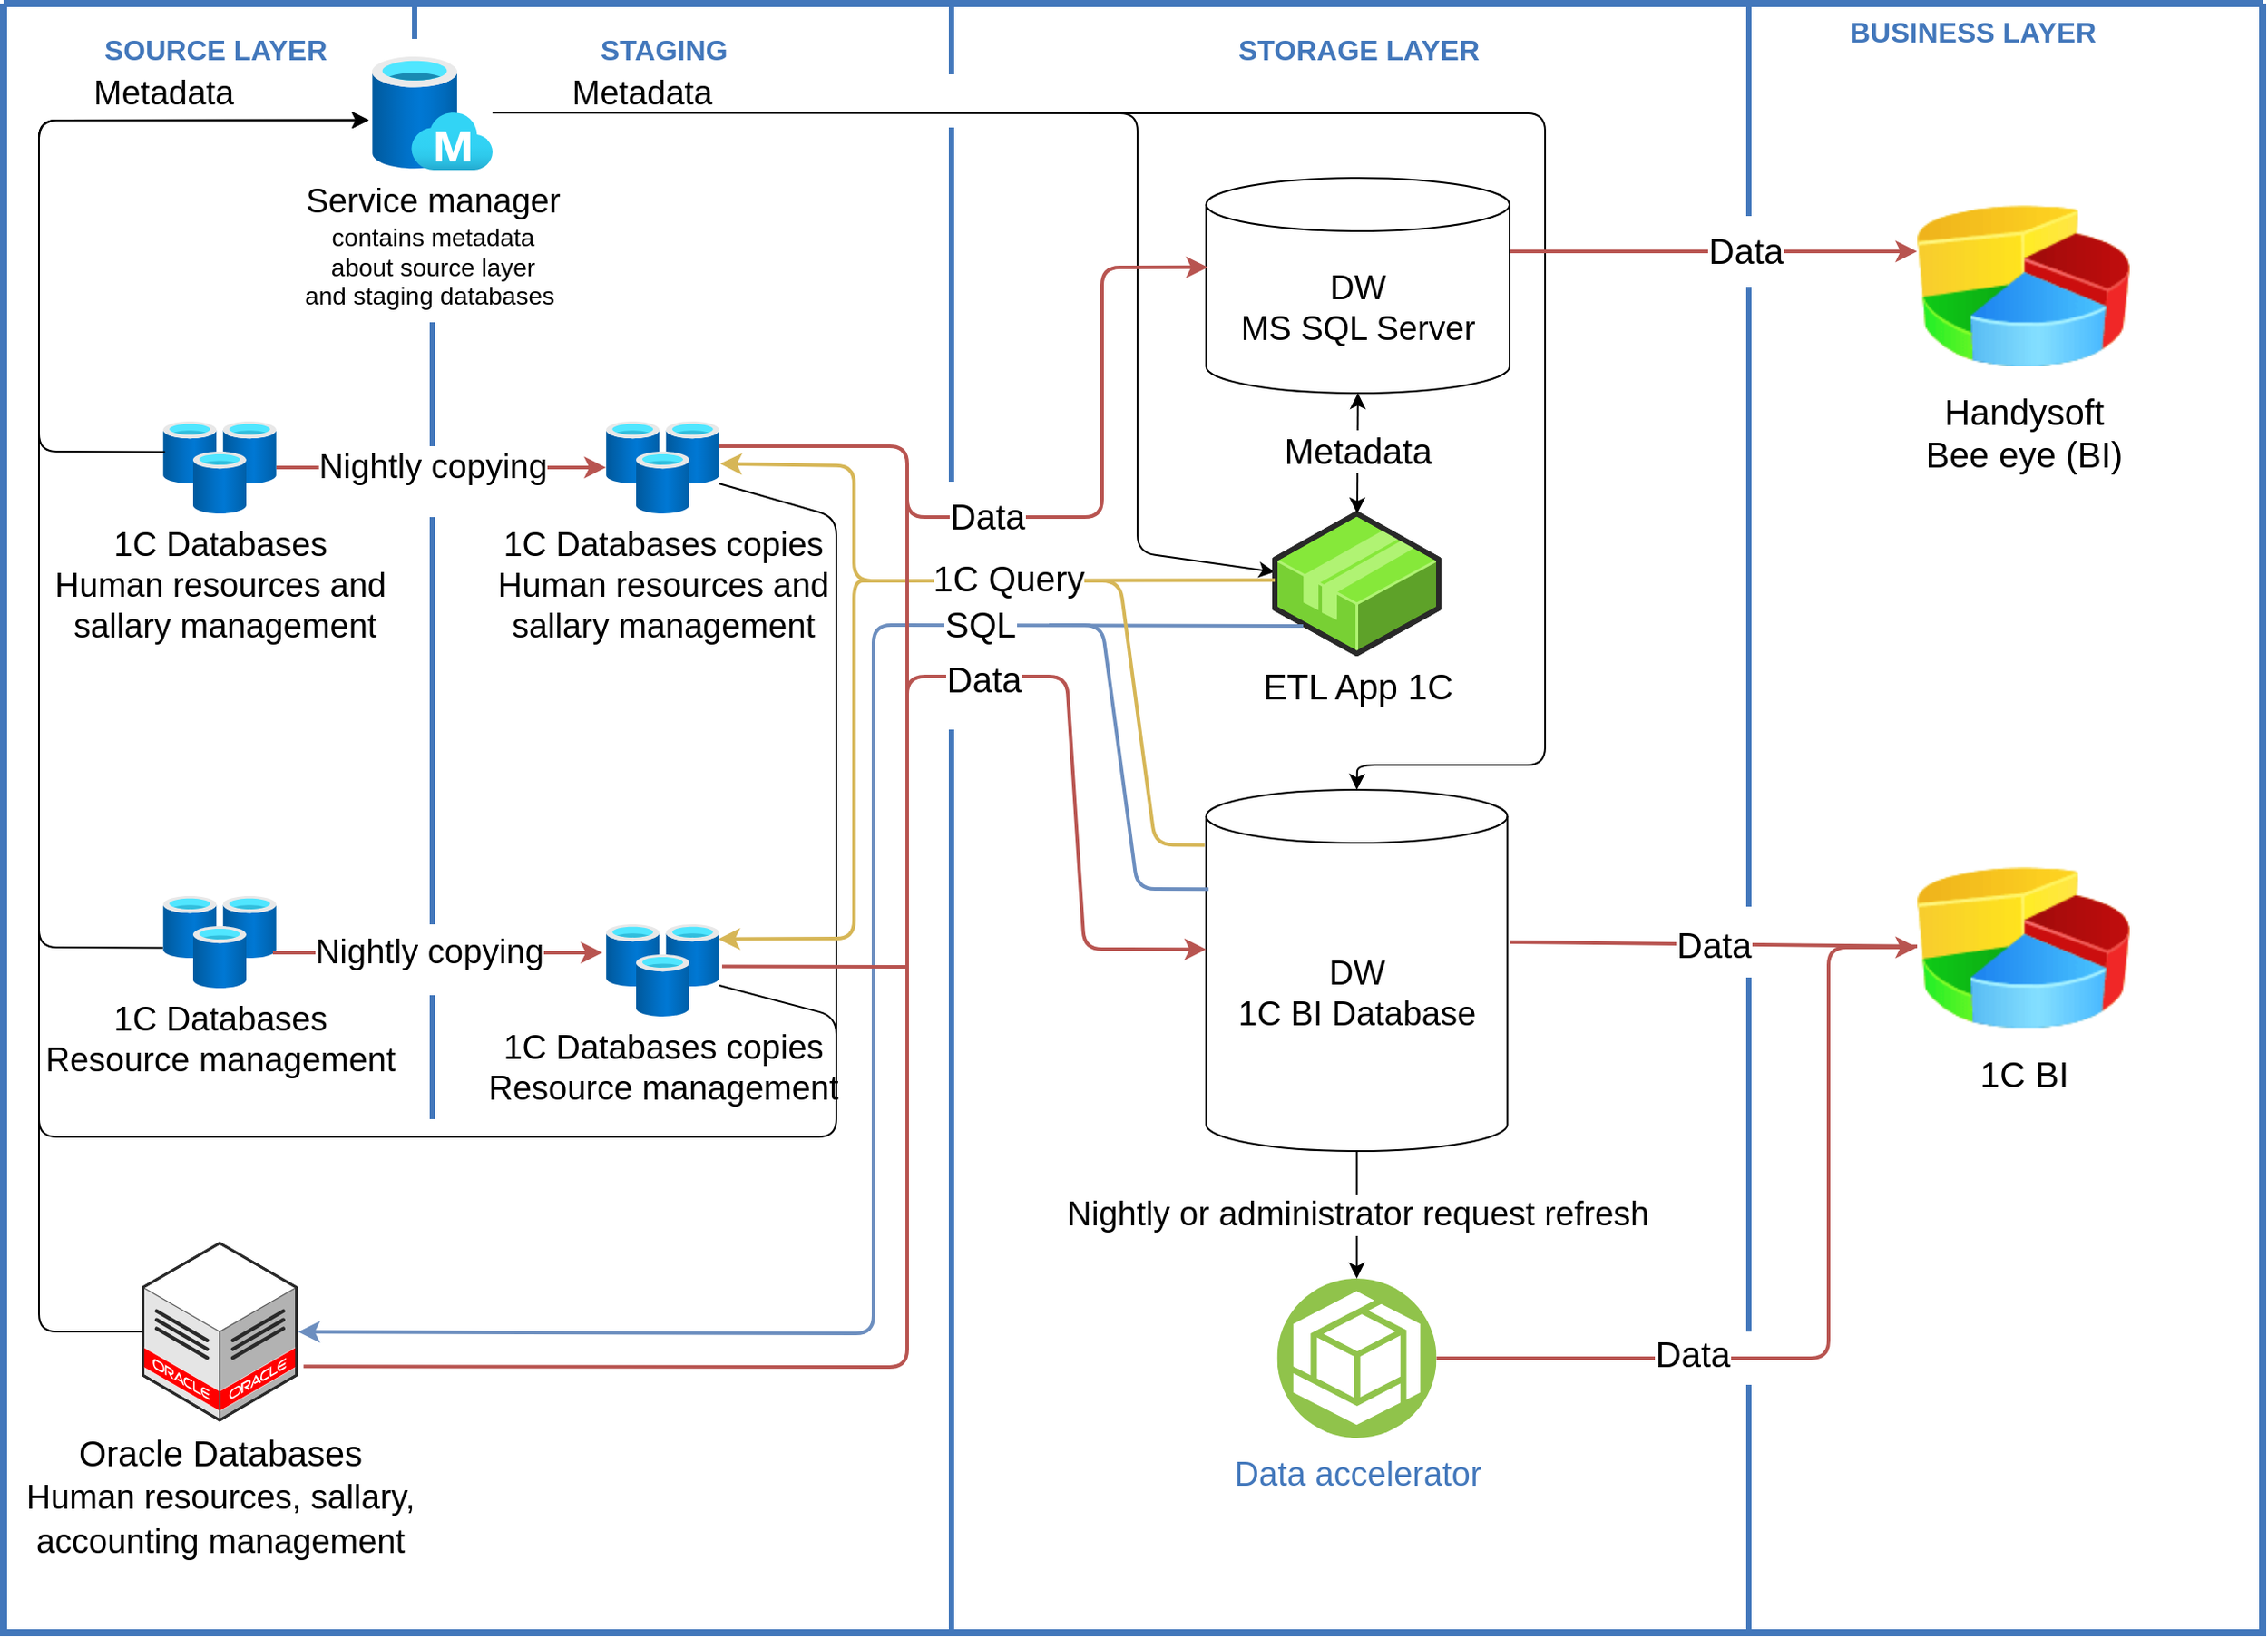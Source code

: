 <mxfile version="14.4.2" type="device"><diagram id="2f404044-711c-603c-8f00-f6bb4c023d3c" name="Page-1"><mxGraphModel dx="1583" dy="933" grid="1" gridSize="10" guides="1" tooltips="1" connect="1" arrows="1" fold="1" page="1" pageScale="1" pageWidth="827" pageHeight="1169" background="#ffffff" math="0" shadow="0"><root><mxCell id="0"/><mxCell id="1" parent="0"/><mxCell id="63" value="" style="swimlane;shadow=0;strokeColor=#4277BB;fillColor=#ffffff;fontColor=#4277BB;align=right;startSize=0;collapsible=0;strokeWidth=4;fontSize=20;" parent="1" vertex="1"><mxGeometry x="190" y="160" width="1275" height="920" as="geometry"/></mxCell><mxCell id="242" style="edgeStyle=elbowEdgeStyle;rounded=0;elbow=vertical;html=1;exitX=0;exitY=0.5;entryX=0;entryY=0.5;labelBackgroundColor=#ffffff;startArrow=classic;startFill=1;startSize=4;endArrow=none;endFill=0;endSize=4;jettySize=auto;orthogonalLoop=1;strokeColor=#4277BB;strokeWidth=2;fontSize=12;fontColor=#4277BB;" parent="63" edge="1"><mxGeometry relative="1" as="geometry"><mxPoint x="219.429" y="690" as="sourcePoint"/><mxPoint x="219.429" y="690" as="targetPoint"/></mxGeometry></mxCell><mxCell id="102" value="STORAGE LAYER" style="text;html=1;align=left;verticalAlign=top;fontColor=#4277BB;shadow=0;dashed=0;strokeColor=none;fillColor=none;labelBackgroundColor=none;fontStyle=1;fontSize=16;spacingLeft=5;" parent="63" vertex="1"><mxGeometry x="690" y="9.5" width="130" height="30" as="geometry"/></mxCell><mxCell id="106" value="" style="line;strokeWidth=3;direction=south;html=1;shadow=0;labelBackgroundColor=none;fillColor=none;gradientColor=none;fontSize=12;fontColor=#4277BB;align=right;strokeColor=#4277BB;" parent="63" vertex="1"><mxGeometry x="980" width="10" height="120" as="geometry"/></mxCell><mxCell id="108" value="BUSINESS LAYER" style="text;html=1;align=left;verticalAlign=top;fontColor=#4277BB;shadow=0;dashed=0;strokeColor=none;fillColor=none;labelBackgroundColor=none;fontStyle=1;fontSize=16;spacingLeft=5;" parent="63" vertex="1"><mxGeometry x="1035" width="210" height="30" as="geometry"/></mxCell><mxCell id="307" value="" style="line;strokeWidth=3;direction=south;html=1;shadow=0;labelBackgroundColor=none;fillColor=none;gradientColor=none;fontSize=12;fontColor=#4277BB;align=right;strokeColor=#4277BB;" parent="63" vertex="1"><mxGeometry x="237" y="180" width="10" height="70" as="geometry"/></mxCell><mxCell id="331" value="" style="line;strokeWidth=3;direction=south;html=1;shadow=0;labelBackgroundColor=none;fillColor=none;gradientColor=none;fontSize=12;fontColor=#4277BB;align=right;strokeColor=#4277BB;" parent="63" vertex="1"><mxGeometry x="980" y="160" width="10" height="350" as="geometry"/></mxCell><mxCell id="347" value="" style="line;strokeWidth=3;direction=south;html=1;shadow=0;labelBackgroundColor=none;fillColor=none;gradientColor=none;fontSize=12;fontColor=#4277BB;align=right;strokeColor=#4277BB;" parent="63" vertex="1"><mxGeometry x="237" y="290" width="10" height="230" as="geometry"/></mxCell><mxCell id="348" value="" style="line;strokeWidth=3;direction=south;html=1;shadow=0;labelBackgroundColor=none;fillColor=none;gradientColor=none;fontSize=12;fontColor=#4277BB;align=right;strokeColor=#4277BB;" parent="63" vertex="1"><mxGeometry x="237" y="560" width="10" height="70" as="geometry"/></mxCell><mxCell id="cIOe4ZlF1s1bbfk5iJtt-434" value="&lt;font style=&quot;font-size: 19px&quot;&gt;1С Databases&lt;br&gt;Human resources and&lt;br&gt;&amp;nbsp;sallary management&lt;/font&gt;" style="aspect=fixed;html=1;points=[];align=center;image;fontSize=12;image=img/lib/azure2/databases/Cache_Redis.svg;" vertex="1" parent="63"><mxGeometry x="90" y="236" width="64" height="52" as="geometry"/></mxCell><mxCell id="cIOe4ZlF1s1bbfk5iJtt-435" value="&lt;font style=&quot;font-size: 19px&quot;&gt;1С Databases&lt;br&gt;Resource management&lt;/font&gt;" style="aspect=fixed;html=1;points=[];align=center;image;fontSize=12;image=img/lib/azure2/databases/Cache_Redis.svg;" vertex="1" parent="63"><mxGeometry x="90" y="504" width="64" height="52" as="geometry"/></mxCell><mxCell id="cIOe4ZlF1s1bbfk5iJtt-436" value="&lt;font style=&quot;font-size: 19px&quot;&gt;1С Databases copies&lt;br&gt;Human resources and&lt;br&gt;sallary management&lt;/font&gt;" style="aspect=fixed;html=1;points=[];align=center;image;fontSize=12;image=img/lib/azure2/databases/Cache_Redis.svg;" vertex="1" parent="63"><mxGeometry x="340" y="236" width="64" height="52" as="geometry"/></mxCell><mxCell id="cIOe4ZlF1s1bbfk5iJtt-438" value="STAGING" style="text;html=1;align=left;verticalAlign=top;fontColor=#4277BB;shadow=0;dashed=0;strokeColor=none;fillColor=none;labelBackgroundColor=none;fontStyle=1;fontSize=16;spacingLeft=5;" vertex="1" parent="63"><mxGeometry x="330" y="9.5" width="130" height="30" as="geometry"/></mxCell><mxCell id="cIOe4ZlF1s1bbfk5iJtt-439" value="&lt;font style=&quot;font-size: 19px&quot;&gt;1С Databases copies&lt;br&gt;Resource management&lt;/font&gt;" style="aspect=fixed;html=1;points=[];align=center;image;fontSize=12;image=img/lib/azure2/databases/Cache_Redis.svg;" vertex="1" parent="63"><mxGeometry x="340" y="520" width="64" height="52" as="geometry"/></mxCell><mxCell id="cIOe4ZlF1s1bbfk5iJtt-440" value="" style="endArrow=classic;html=1;fillColor=#f8cecc;strokeColor=#b85450;gradientColor=#ea6b66;strokeWidth=2;" edge="1" parent="63" source="cIOe4ZlF1s1bbfk5iJtt-434" target="cIOe4ZlF1s1bbfk5iJtt-436"><mxGeometry width="50" height="50" relative="1" as="geometry"><mxPoint x="610" y="470" as="sourcePoint"/><mxPoint x="660" y="420" as="targetPoint"/></mxGeometry></mxCell><mxCell id="cIOe4ZlF1s1bbfk5iJtt-442" value="&lt;font style=&quot;font-size: 19px&quot;&gt;Nightly&amp;nbsp;copying&lt;/font&gt;" style="edgeLabel;html=1;align=center;verticalAlign=middle;resizable=0;points=[];" vertex="1" connectable="0" parent="cIOe4ZlF1s1bbfk5iJtt-440"><mxGeometry x="-0.294" relative="1" as="geometry"><mxPoint x="22" as="offset"/></mxGeometry></mxCell><mxCell id="cIOe4ZlF1s1bbfk5iJtt-443" value="" style="endArrow=classic;html=1;strokeWidth=2;gradientColor=#ea6b66;fillColor=#f8cecc;strokeColor=#b85450;" edge="1" parent="63"><mxGeometry width="50" height="50" relative="1" as="geometry"><mxPoint x="152" y="536" as="sourcePoint"/><mxPoint x="338" y="536" as="targetPoint"/></mxGeometry></mxCell><mxCell id="cIOe4ZlF1s1bbfk5iJtt-444" value="&lt;font style=&quot;font-size: 19px&quot;&gt;Nightly&amp;nbsp;copying&lt;/font&gt;" style="edgeLabel;html=1;align=center;verticalAlign=middle;resizable=0;points=[];" vertex="1" connectable="0" parent="cIOe4ZlF1s1bbfk5iJtt-443"><mxGeometry x="-0.294" relative="1" as="geometry"><mxPoint x="22" as="offset"/></mxGeometry></mxCell><mxCell id="cIOe4ZlF1s1bbfk5iJtt-445" value="SOURCE LAYER" style="text;html=1;align=left;verticalAlign=top;fontColor=#4277BB;shadow=0;dashed=0;strokeColor=none;fillColor=none;labelBackgroundColor=none;fontStyle=1;fontSize=16;spacingLeft=5;" vertex="1" parent="63"><mxGeometry x="50" y="9.5" width="130" height="30" as="geometry"/></mxCell><mxCell id="cIOe4ZlF1s1bbfk5iJtt-446" value="&lt;font style=&quot;font-size: 19px&quot;&gt;DW&lt;br&gt;MS SQL Server&lt;/font&gt;" style="shape=cylinder3;whiteSpace=wrap;html=1;boundedLbl=1;backgroundOutline=1;size=15;" vertex="1" parent="63"><mxGeometry x="678.75" y="98.5" width="171.25" height="121.5" as="geometry"/></mxCell><mxCell id="cIOe4ZlF1s1bbfk5iJtt-447" value="&lt;font style=&quot;font-size: 19px&quot;&gt;&lt;font style=&quot;font-size: 19px&quot;&gt;DW&lt;/font&gt;&lt;br&gt;1C BI Database&lt;/font&gt;" style="shape=cylinder3;whiteSpace=wrap;html=1;boundedLbl=1;backgroundOutline=1;size=15;" vertex="1" parent="63"><mxGeometry x="678.75" y="444" width="170" height="204" as="geometry"/></mxCell><mxCell id="cIOe4ZlF1s1bbfk5iJtt-448" value="&lt;font style=&quot;font-size: 19px&quot;&gt;Data&amp;nbsp;accelerator&lt;/font&gt;" style="aspect=fixed;perimeter=ellipsePerimeter;html=1;align=center;shadow=0;dashed=0;fontColor=#4277BB;labelBackgroundColor=#ffffff;fontSize=12;spacingTop=3;image;image=img/lib/ibm/vpc/ObjectStorage.svg;" vertex="1" parent="63"><mxGeometry x="718.75" y="720" width="90" height="90" as="geometry"/></mxCell><mxCell id="cIOe4ZlF1s1bbfk5iJtt-460" value="" style="line;strokeWidth=3;direction=south;html=1;shadow=0;labelBackgroundColor=none;fillColor=none;gradientColor=none;fontSize=12;fontColor=#4277BB;align=right;strokeColor=#4277BB;" vertex="1" parent="63"><mxGeometry x="530" y="70" width="10" height="200" as="geometry"/></mxCell><mxCell id="cIOe4ZlF1s1bbfk5iJtt-461" value="" style="line;strokeWidth=3;direction=south;html=1;shadow=0;labelBackgroundColor=none;fillColor=none;gradientColor=none;fontSize=12;fontColor=#4277BB;align=right;strokeColor=#4277BB;" vertex="1" parent="63"><mxGeometry x="530" y="410" width="10" height="510" as="geometry"/></mxCell><mxCell id="cIOe4ZlF1s1bbfk5iJtt-464" value="Nightly or administrator request refresh" style="endArrow=classic;html=1;fontSize=19;exitX=0.5;exitY=1;exitDx=0;exitDy=0;exitPerimeter=0;entryX=0.5;entryY=0;entryDx=0;entryDy=0;" edge="1" parent="63" source="cIOe4ZlF1s1bbfk5iJtt-447" target="cIOe4ZlF1s1bbfk5iJtt-448"><mxGeometry width="50" height="50" relative="1" as="geometry"><mxPoint x="450" y="490" as="sourcePoint"/><mxPoint x="500" y="440" as="targetPoint"/></mxGeometry></mxCell><mxCell id="cIOe4ZlF1s1bbfk5iJtt-466" value="1C&amp;nbsp;BI" style="image;html=1;image=img/lib/clip_art/finance/Pie_Chart_128x128.png;fontSize=20;" vertex="1" parent="63"><mxGeometry x="1080" y="480" width="120" height="106" as="geometry"/></mxCell><mxCell id="cIOe4ZlF1s1bbfk5iJtt-468" value="Handysoft&lt;br&gt;Bee eye (BI)" style="image;html=1;image=img/lib/clip_art/finance/Pie_Chart_128x128.png;fontSize=20;" vertex="1" parent="63"><mxGeometry x="1080" y="106.25" width="120" height="106" as="geometry"/></mxCell><mxCell id="cIOe4ZlF1s1bbfk5iJtt-469" value="" style="line;strokeWidth=3;direction=south;html=1;shadow=0;labelBackgroundColor=none;fillColor=none;gradientColor=none;fontSize=12;fontColor=#4277BB;align=right;strokeColor=#4277BB;" vertex="1" parent="63"><mxGeometry x="980" y="780" width="10" height="140" as="geometry"/></mxCell><mxCell id="cIOe4ZlF1s1bbfk5iJtt-470" value="" style="line;strokeWidth=3;direction=south;html=1;shadow=0;labelBackgroundColor=none;fillColor=none;gradientColor=none;fontSize=12;fontColor=#4277BB;align=right;strokeColor=#4277BB;" vertex="1" parent="63"><mxGeometry x="980" y="550" width="10" height="200" as="geometry"/></mxCell><mxCell id="cIOe4ZlF1s1bbfk5iJtt-472" value="" style="endArrow=none;html=1;fontSize=20;exitX=0;exitY=0.5;exitDx=0;exitDy=0;entryX=1;entryY=0.5;entryDx=0;entryDy=0;startArrow=classic;startFill=1;endFill=0;strokeWidth=2;gradientColor=#ea6b66;fillColor=#f8cecc;strokeColor=#b85450;" edge="1" parent="63" source="cIOe4ZlF1s1bbfk5iJtt-466" target="cIOe4ZlF1s1bbfk5iJtt-448"><mxGeometry width="50" height="50" relative="1" as="geometry"><mxPoint x="450" y="580" as="sourcePoint"/><mxPoint x="500" y="530" as="targetPoint"/><Array as="points"><mxPoint x="1030" y="533"/><mxPoint x="1030" y="765"/></Array></mxGeometry></mxCell><mxCell id="cIOe4ZlF1s1bbfk5iJtt-473" value="Data" style="edgeLabel;html=1;align=center;verticalAlign=middle;resizable=0;points=[];fontSize=20;" vertex="1" connectable="0" parent="cIOe4ZlF1s1bbfk5iJtt-472"><mxGeometry x="0.426" y="-3" relative="1" as="geometry"><mxPoint as="offset"/></mxGeometry></mxCell><mxCell id="cIOe4ZlF1s1bbfk5iJtt-476" value="&lt;font&gt;&lt;span style=&quot;font-size: 19px&quot;&gt;Service manager&lt;/span&gt;&lt;br&gt;&lt;font style=&quot;font-size: 14px&quot;&gt;&lt;font style=&quot;font-size: 14px&quot;&gt;contains metadata &lt;br&gt;about source layer &lt;br&gt;and staging databases&amp;nbsp;&lt;/font&gt;&lt;br&gt;&lt;/font&gt;&lt;/font&gt;" style="aspect=fixed;html=1;points=[];align=center;image;fontSize=12;image=img/lib/azure2/databases/Managed_Database.svg;" vertex="1" parent="63"><mxGeometry x="208" y="30" width="68" height="64" as="geometry"/></mxCell><mxCell id="cIOe4ZlF1s1bbfk5iJtt-477" value="" style="line;strokeWidth=3;direction=south;html=1;shadow=0;labelBackgroundColor=none;fillColor=none;gradientColor=none;fontSize=12;fontColor=#4277BB;align=right;strokeColor=#4277BB;" vertex="1" parent="63"><mxGeometry x="227" width="10" height="20" as="geometry"/></mxCell><mxCell id="cIOe4ZlF1s1bbfk5iJtt-478" value="" style="endArrow=classic;html=1;fontSize=20;exitX=-0.001;exitY=0.563;exitDx=0;exitDy=0;exitPerimeter=0;entryX=-0.027;entryY=0.559;entryDx=0;entryDy=0;entryPerimeter=0;" edge="1" parent="63" source="cIOe4ZlF1s1bbfk5iJtt-435" target="cIOe4ZlF1s1bbfk5iJtt-476"><mxGeometry width="50" height="50" relative="1" as="geometry"><mxPoint x="450" y="460" as="sourcePoint"/><mxPoint x="500" y="410" as="targetPoint"/><Array as="points"><mxPoint x="20" y="533"/><mxPoint x="20" y="66"/></Array></mxGeometry></mxCell><mxCell id="cIOe4ZlF1s1bbfk5iJtt-479" value="" style="endArrow=classic;html=1;fontSize=20;exitX=0.018;exitY=0.332;exitDx=0;exitDy=0;exitPerimeter=0;entryX=-0.036;entryY=0.56;entryDx=0;entryDy=0;entryPerimeter=0;" edge="1" parent="63" source="cIOe4ZlF1s1bbfk5iJtt-434" target="cIOe4ZlF1s1bbfk5iJtt-476"><mxGeometry width="50" height="50" relative="1" as="geometry"><mxPoint x="87" y="270" as="sourcePoint"/><mxPoint x="200" y="66" as="targetPoint"/><Array as="points"><mxPoint x="20" y="253"/><mxPoint x="20" y="160"/><mxPoint x="20" y="66"/></Array></mxGeometry></mxCell><mxCell id="cIOe4ZlF1s1bbfk5iJtt-481" value="&lt;font style=&quot;font-size: 19px&quot;&gt;Metadata&lt;/font&gt;" style="edgeLabel;html=1;align=center;verticalAlign=middle;resizable=0;points=[];fontSize=20;" vertex="1" connectable="0" parent="cIOe4ZlF1s1bbfk5iJtt-479"><mxGeometry x="0.472" y="-3" relative="1" as="geometry"><mxPoint x="1.35" y="-18.94" as="offset"/></mxGeometry></mxCell><mxCell id="cIOe4ZlF1s1bbfk5iJtt-482" value="" style="endArrow=classic;html=1;fontSize=20;" edge="1" parent="63" source="cIOe4ZlF1s1bbfk5iJtt-436"><mxGeometry width="50" height="50" relative="1" as="geometry"><mxPoint x="380" y="301.012" as="sourcePoint"/><mxPoint x="206" y="66" as="targetPoint"/><Array as="points"><mxPoint x="470" y="290"/><mxPoint x="470" y="640"/><mxPoint x="340" y="640"/><mxPoint x="20" y="640"/><mxPoint x="20" y="66"/></Array></mxGeometry></mxCell><mxCell id="cIOe4ZlF1s1bbfk5iJtt-488" value="" style="line;strokeWidth=3;direction=south;html=1;shadow=0;labelBackgroundColor=none;fillColor=none;gradientColor=none;fontSize=12;fontColor=#4277BB;align=right;strokeColor=#4277BB;" vertex="1" parent="63"><mxGeometry x="530" width="10" height="40" as="geometry"/></mxCell><mxCell id="cIOe4ZlF1s1bbfk5iJtt-489" value="" style="endArrow=classic;html=1;fontSize=20;exitX=0.999;exitY=0.495;exitDx=0;exitDy=0;exitPerimeter=0;jumpSize=19;jumpStyle=gap;" edge="1" parent="63" source="cIOe4ZlF1s1bbfk5iJtt-476" target="cIOe4ZlF1s1bbfk5iJtt-492"><mxGeometry width="50" height="50" relative="1" as="geometry"><mxPoint x="354" y="130" as="sourcePoint"/><mxPoint x="404" y="80" as="targetPoint"/><Array as="points"><mxPoint x="640" y="62"/><mxPoint x="640" y="310"/></Array></mxGeometry></mxCell><mxCell id="cIOe4ZlF1s1bbfk5iJtt-490" value="" style="endArrow=classic;html=1;fontSize=20;entryX=0.5;entryY=0;entryDx=0;entryDy=0;entryPerimeter=0;" edge="1" parent="63" target="cIOe4ZlF1s1bbfk5iJtt-447"><mxGeometry width="50" height="50" relative="1" as="geometry"><mxPoint x="620" y="62" as="sourcePoint"/><mxPoint x="800.741" y="446" as="targetPoint"/><Array as="points"><mxPoint x="870" y="62"/><mxPoint x="870" y="430"/><mxPoint x="764" y="430"/></Array></mxGeometry></mxCell><mxCell id="cIOe4ZlF1s1bbfk5iJtt-492" value="ETL App 1C" style="verticalLabelPosition=bottom;html=1;verticalAlign=top;strokeWidth=1;align=center;outlineConnect=0;dashed=0;outlineConnect=0;shape=mxgraph.aws3d.application2;fillColor=#86E83A;strokeColor=#B0F373;aspect=fixed;fontSize=20;" vertex="1" parent="63"><mxGeometry x="717.5" y="288" width="92.49" height="79.06" as="geometry"/></mxCell><mxCell id="cIOe4ZlF1s1bbfk5iJtt-496" value="Oracle Databases&lt;br&gt;&lt;span style=&quot;font-size: 19px ; background-color: rgb(255 , 255 , 255)&quot;&gt;Human resources, sallary, &lt;br&gt;accounting management&lt;/span&gt;" style="verticalLabelPosition=bottom;html=1;verticalAlign=top;strokeWidth=1;align=center;outlineConnect=0;dashed=0;outlineConnect=0;shape=mxgraph.aws3d.oracleDataCenter;fillColor=#ffffff;strokeColor=#5E5E5E;aspect=fixed;fontSize=20;" vertex="1" parent="63"><mxGeometry x="78.69" y="700" width="86.62" height="100" as="geometry"/></mxCell><mxCell id="cIOe4ZlF1s1bbfk5iJtt-498" value="" style="endArrow=none;html=1;fontSize=20;" edge="1" parent="63"><mxGeometry width="50" height="50" relative="1" as="geometry"><mxPoint x="20" y="620" as="sourcePoint"/><mxPoint x="78.69" y="750" as="targetPoint"/><Array as="points"><mxPoint x="20" y="750"/></Array></mxGeometry></mxCell><mxCell id="cIOe4ZlF1s1bbfk5iJtt-499" value="" style="endArrow=classic;startArrow=classic;html=1;fontSize=20;entryX=0.5;entryY=1;entryDx=0;entryDy=0;entryPerimeter=0;" edge="1" parent="63" source="cIOe4ZlF1s1bbfk5iJtt-492" target="cIOe4ZlF1s1bbfk5iJtt-446"><mxGeometry width="50" height="50" relative="1" as="geometry"><mxPoint x="1000" y="420" as="sourcePoint"/><mxPoint x="1050" y="370" as="targetPoint"/></mxGeometry></mxCell><mxCell id="cIOe4ZlF1s1bbfk5iJtt-500" value="Metadata" style="edgeLabel;html=1;align=center;verticalAlign=middle;resizable=0;points=[];fontSize=20;" vertex="1" connectable="0" parent="cIOe4ZlF1s1bbfk5iJtt-499"><mxGeometry x="0.068" relative="1" as="geometry"><mxPoint as="offset"/></mxGeometry></mxCell><mxCell id="cIOe4ZlF1s1bbfk5iJtt-474" value="" style="endArrow=none;html=1;fontSize=20;exitX=0;exitY=0.5;exitDx=0;exitDy=0;entryX=1;entryY=0.5;entryDx=0;entryDy=0;entryPerimeter=0;startArrow=classic;startFill=1;gradientColor=#ea6b66;fillColor=#f8cecc;strokeColor=#b85450;strokeWidth=2;endFill=0;" edge="1" parent="63"><mxGeometry width="50" height="50" relative="1" as="geometry"><mxPoint x="1080" y="140" as="sourcePoint"/><mxPoint x="850" y="140" as="targetPoint"/></mxGeometry></mxCell><mxCell id="cIOe4ZlF1s1bbfk5iJtt-475" value="Data" style="edgeLabel;html=1;align=center;verticalAlign=middle;resizable=0;points=[];fontSize=20;" vertex="1" connectable="0" parent="cIOe4ZlF1s1bbfk5iJtt-474"><mxGeometry x="-0.158" y="-1" relative="1" as="geometry"><mxPoint as="offset"/></mxGeometry></mxCell><mxCell id="cIOe4ZlF1s1bbfk5iJtt-506" value="" style="endArrow=classic;html=1;fontSize=20;strokeWidth=2;gradientColor=#7ea6e0;fillColor=#dae8fc;strokeColor=#6c8ebf;" edge="1" parent="63"><mxGeometry width="50" height="50" relative="1" as="geometry"><mxPoint x="733.5" y="351.448" as="sourcePoint"/><mxPoint x="166.31" y="750.118" as="targetPoint"/><Array as="points"><mxPoint x="491" y="351"/><mxPoint x="491" y="751"/></Array></mxGeometry></mxCell><mxCell id="cIOe4ZlF1s1bbfk5iJtt-509" value="SQL" style="edgeLabel;html=1;align=center;verticalAlign=middle;resizable=0;points=[];fontSize=20;" vertex="1" connectable="0" parent="cIOe4ZlF1s1bbfk5iJtt-506"><mxGeometry x="-0.72" y="-1" relative="1" as="geometry"><mxPoint x="-47" as="offset"/></mxGeometry></mxCell><mxCell id="cIOe4ZlF1s1bbfk5iJtt-513" value="" style="endArrow=classic;html=1;fontSize=20;exitX=1.046;exitY=0.696;exitDx=0;exitDy=0;exitPerimeter=0;entryX=0;entryY=0.442;entryDx=0;entryDy=0;entryPerimeter=0;strokeWidth=2;gradientColor=#ea6b66;fillColor=#f8cecc;strokeColor=#b85450;" edge="1" parent="63" source="cIOe4ZlF1s1bbfk5iJtt-496" target="cIOe4ZlF1s1bbfk5iJtt-447"><mxGeometry width="50" height="50" relative="1" as="geometry"><mxPoint x="270" y="520" as="sourcePoint"/><mxPoint x="320" y="470" as="targetPoint"/><Array as="points"><mxPoint x="510" y="770"/><mxPoint x="510" y="380"/><mxPoint x="600" y="380"/><mxPoint x="610" y="534"/></Array></mxGeometry></mxCell><mxCell id="cIOe4ZlF1s1bbfk5iJtt-519" value="Data" style="edgeLabel;html=1;align=center;verticalAlign=middle;resizable=0;points=[];fontSize=20;" vertex="1" connectable="0" parent="cIOe4ZlF1s1bbfk5iJtt-513"><mxGeometry x="0.482" y="-1" relative="1" as="geometry"><mxPoint as="offset"/></mxGeometry></mxCell><mxCell id="cIOe4ZlF1s1bbfk5iJtt-515" value="" style="endArrow=classic;html=1;fontSize=20;entryX=0.005;entryY=0.415;entryDx=0;entryDy=0;entryPerimeter=0;strokeWidth=2;gradientColor=#ea6b66;fillColor=#f8cecc;strokeColor=#b85450;" edge="1" parent="63" target="cIOe4ZlF1s1bbfk5iJtt-446"><mxGeometry width="50" height="50" relative="1" as="geometry"><mxPoint x="404" y="250" as="sourcePoint"/><mxPoint x="454" y="200" as="targetPoint"/><Array as="points"><mxPoint x="510" y="250"/><mxPoint x="510" y="290"/><mxPoint x="620" y="290"/><mxPoint x="620" y="149"/></Array></mxGeometry></mxCell><mxCell id="cIOe4ZlF1s1bbfk5iJtt-518" value="Data" style="edgeLabel;html=1;align=center;verticalAlign=middle;resizable=0;points=[];fontSize=20;" vertex="1" connectable="0" parent="cIOe4ZlF1s1bbfk5iJtt-515"><mxGeometry x="-0.163" y="1" relative="1" as="geometry"><mxPoint as="offset"/></mxGeometry></mxCell><mxCell id="cIOe4ZlF1s1bbfk5iJtt-471" value="Data" style="endArrow=none;html=1;fontSize=20;endFill=0;strokeWidth=2;gradientColor=#ea6b66;fillColor=#f8cecc;strokeColor=#b85450;" edge="1" parent="1" source="cIOe4ZlF1s1bbfk5iJtt-466"><mxGeometry width="50" height="50" relative="1" as="geometry"><mxPoint x="640" y="740" as="sourcePoint"/><mxPoint x="1040" y="690" as="targetPoint"/></mxGeometry></mxCell><mxCell id="cIOe4ZlF1s1bbfk5iJtt-483" value="" style="endArrow=none;html=1;fontSize=20;" edge="1" parent="1" target="cIOe4ZlF1s1bbfk5iJtt-439"><mxGeometry width="50" height="50" relative="1" as="geometry"><mxPoint x="660" y="780" as="sourcePoint"/><mxPoint x="510" y="520" as="targetPoint"/><Array as="points"><mxPoint x="660" y="732"/></Array></mxGeometry></mxCell><mxCell id="cIOe4ZlF1s1bbfk5iJtt-491" value="&lt;font style=&quot;font-size: 19px&quot;&gt;Metadata&lt;/font&gt;" style="text;html=1;align=center;verticalAlign=middle;resizable=0;points=[];autosize=1;fontSize=20;" vertex="1" parent="1"><mxGeometry x="505" y="195" width="90" height="30" as="geometry"/></mxCell><mxCell id="cIOe4ZlF1s1bbfk5iJtt-504" value="" style="endArrow=classic;html=1;fontSize=20;entryX=1.007;entryY=0.459;entryDx=0;entryDy=0;entryPerimeter=0;gradientColor=#ffd966;fillColor=#fff2cc;strokeColor=#d6b656;strokeWidth=2;" edge="1" parent="1" target="cIOe4ZlF1s1bbfk5iJtt-436"><mxGeometry width="50" height="50" relative="1" as="geometry"><mxPoint x="907.5" y="485.652" as="sourcePoint"/><mxPoint x="720" y="624" as="targetPoint"/><Array as="points"><mxPoint x="670" y="486"/><mxPoint x="670" y="421"/></Array></mxGeometry></mxCell><mxCell id="cIOe4ZlF1s1bbfk5iJtt-505" value="1C Query" style="edgeLabel;html=1;align=center;verticalAlign=middle;resizable=0;points=[];fontSize=20;" vertex="1" connectable="0" parent="cIOe4ZlF1s1bbfk5iJtt-504"><mxGeometry x="-0.413" y="-2" relative="1" as="geometry"><mxPoint x="-40" as="offset"/></mxGeometry></mxCell><mxCell id="cIOe4ZlF1s1bbfk5iJtt-508" value="" style="endArrow=classic;html=1;fontSize=20;entryX=0.991;entryY=0.237;entryDx=0;entryDy=0;entryPerimeter=0;strokeWidth=2;gradientColor=#ffd966;fillColor=#fff2cc;strokeColor=#d6b656;" edge="1" parent="1"><mxGeometry width="50" height="50" relative="1" as="geometry"><mxPoint x="680" y="486" as="sourcePoint"/><mxPoint x="593.424" y="688.324" as="targetPoint"/><Array as="points"><mxPoint x="670" y="486"/><mxPoint x="670" y="688"/></Array></mxGeometry></mxCell><mxCell id="cIOe4ZlF1s1bbfk5iJtt-511" value="" style="endArrow=none;html=1;fontSize=20;entryX=0.008;entryY=0.27;entryDx=0;entryDy=0;entryPerimeter=0;strokeWidth=2;gradientColor=#7ea6e0;fillColor=#dae8fc;strokeColor=#6c8ebf;" edge="1" parent="1"><mxGeometry width="50" height="50" relative="1" as="geometry"><mxPoint x="780" y="511" as="sourcePoint"/><mxPoint x="870.11" y="660.08" as="targetPoint"/><Array as="points"><mxPoint x="810" y="511"/><mxPoint x="830" y="660"/></Array></mxGeometry></mxCell><mxCell id="cIOe4ZlF1s1bbfk5iJtt-512" value="" style="endArrow=none;html=1;fontSize=20;entryX=-0.005;entryY=0.153;entryDx=0;entryDy=0;entryPerimeter=0;strokeWidth=2;gradientColor=#ffd966;fillColor=#fff2cc;strokeColor=#d6b656;" edge="1" parent="1" target="cIOe4ZlF1s1bbfk5iJtt-447"><mxGeometry width="50" height="50" relative="1" as="geometry"><mxPoint x="800" y="486" as="sourcePoint"/><mxPoint x="880.11" y="635.08" as="targetPoint"/><Array as="points"><mxPoint x="820" y="486"/><mxPoint x="840" y="635"/></Array></mxGeometry></mxCell><mxCell id="cIOe4ZlF1s1bbfk5iJtt-514" value="" style="endArrow=none;html=1;fontSize=20;exitX=1.024;exitY=0.456;exitDx=0;exitDy=0;exitPerimeter=0;gradientColor=#ea6b66;fillColor=#f8cecc;strokeColor=#b85450;strokeWidth=2;" edge="1" parent="1" source="cIOe4ZlF1s1bbfk5iJtt-439"><mxGeometry width="50" height="50" relative="1" as="geometry"><mxPoint x="460" y="680" as="sourcePoint"/><mxPoint x="700" y="704" as="targetPoint"/></mxGeometry></mxCell><mxCell id="cIOe4ZlF1s1bbfk5iJtt-516" value="" style="endArrow=none;html=1;fontSize=20;strokeWidth=2;gradientColor=#ea6b66;fillColor=#f8cecc;strokeColor=#b85450;" edge="1" parent="1"><mxGeometry width="50" height="50" relative="1" as="geometry"><mxPoint x="700" y="570" as="sourcePoint"/><mxPoint x="700" y="430" as="targetPoint"/></mxGeometry></mxCell></root></mxGraphModel></diagram></mxfile>
